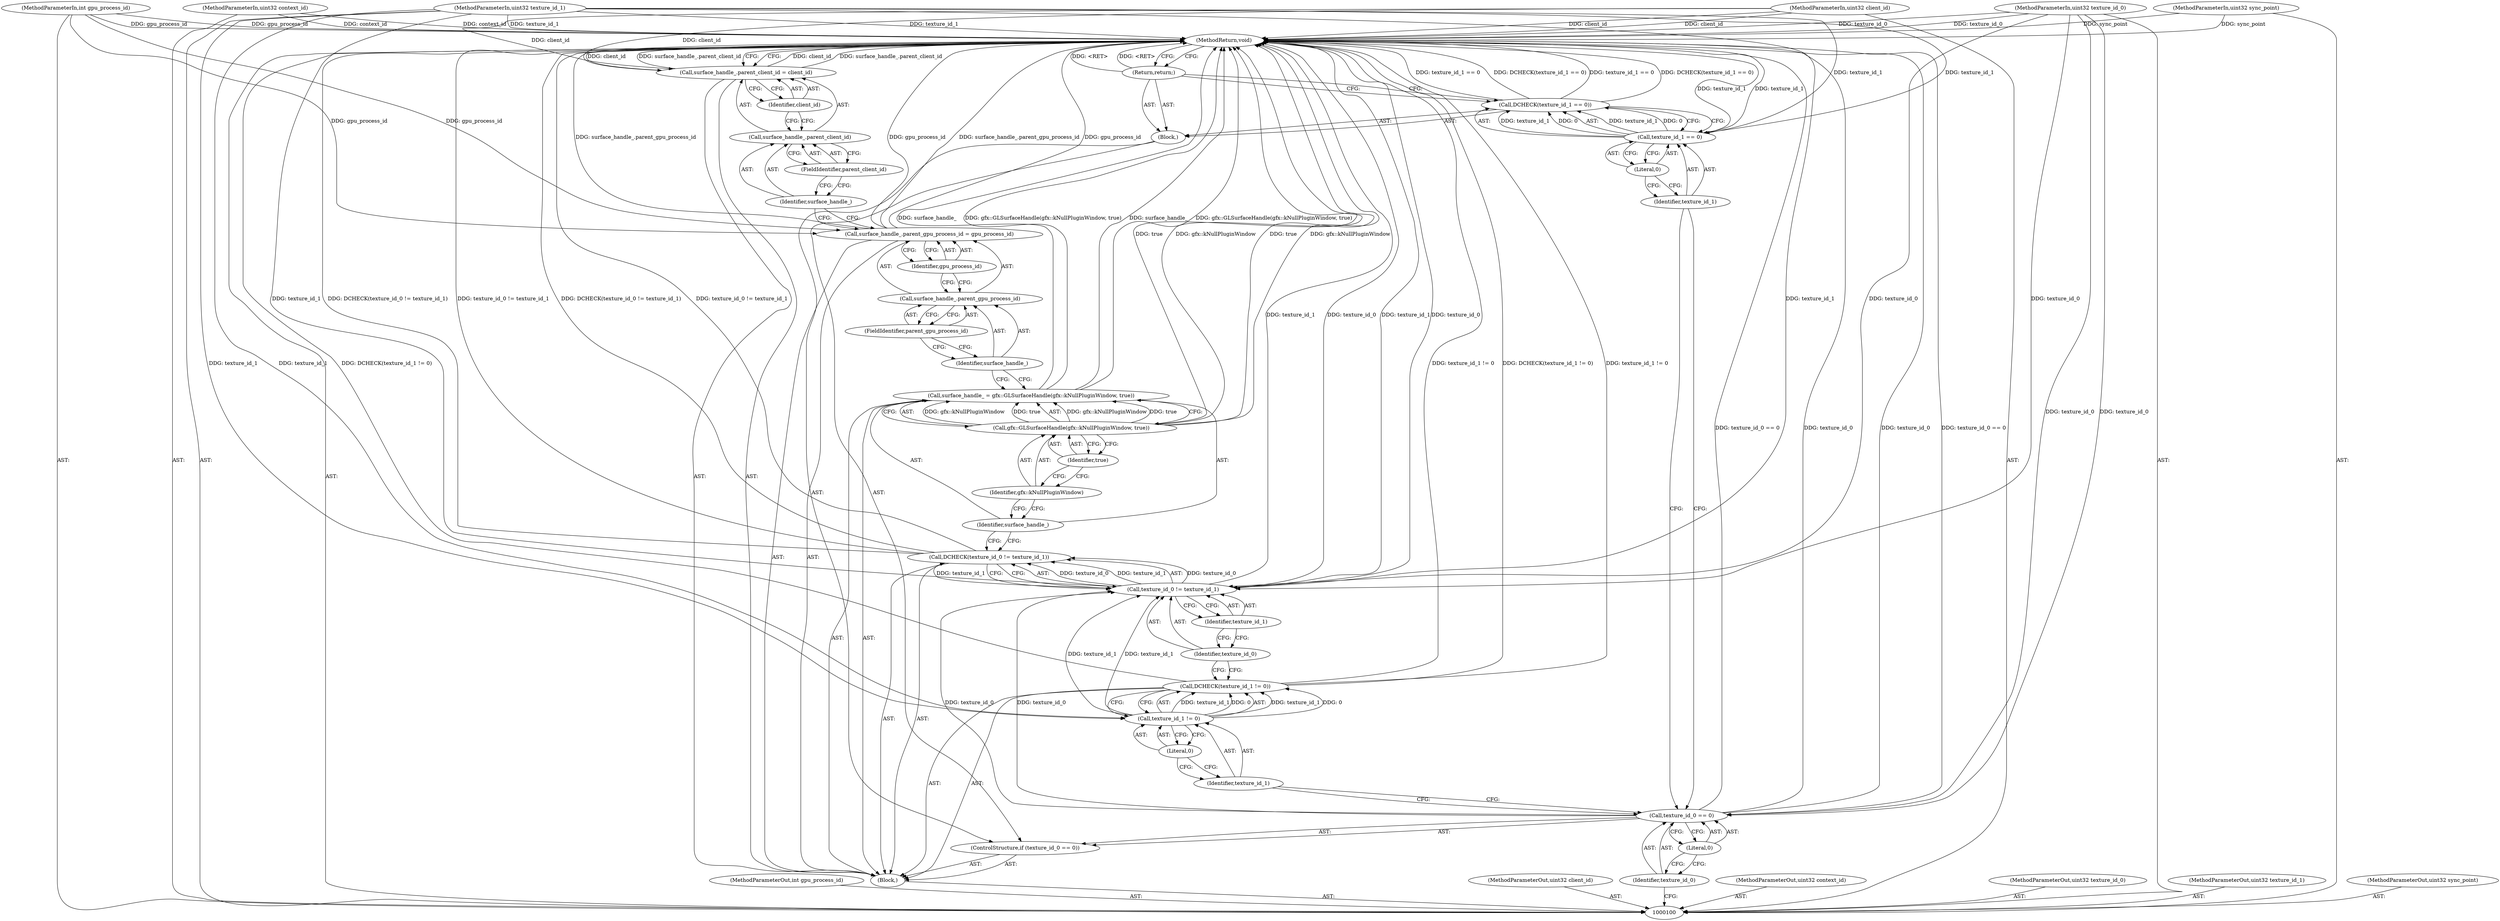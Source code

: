 digraph "0_Chrome_18d67244984a574ba2dd8779faabc0e3e34f4b76" {
"1000141" [label="(MethodReturn,void)"];
"1000101" [label="(MethodParameterIn,int gpu_process_id)"];
"1000176" [label="(MethodParameterOut,int gpu_process_id)"];
"1000118" [label="(Call,DCHECK(texture_id_1 != 0))"];
"1000121" [label="(Literal,0)"];
"1000119" [label="(Call,texture_id_1 != 0)"];
"1000120" [label="(Identifier,texture_id_1)"];
"1000122" [label="(Call,DCHECK(texture_id_0 != texture_id_1))"];
"1000125" [label="(Identifier,texture_id_1)"];
"1000123" [label="(Call,texture_id_0 != texture_id_1)"];
"1000124" [label="(Identifier,texture_id_0)"];
"1000128" [label="(Call,gfx::GLSurfaceHandle(gfx::kNullPluginWindow, true))"];
"1000126" [label="(Call,surface_handle_ = gfx::GLSurfaceHandle(gfx::kNullPluginWindow, true))"];
"1000127" [label="(Identifier,surface_handle_)"];
"1000129" [label="(Identifier,gfx::kNullPluginWindow)"];
"1000130" [label="(Identifier,true)"];
"1000134" [label="(FieldIdentifier,parent_gpu_process_id)"];
"1000131" [label="(Call,surface_handle_.parent_gpu_process_id = gpu_process_id)"];
"1000132" [label="(Call,surface_handle_.parent_gpu_process_id)"];
"1000133" [label="(Identifier,surface_handle_)"];
"1000135" [label="(Identifier,gpu_process_id)"];
"1000139" [label="(FieldIdentifier,parent_client_id)"];
"1000136" [label="(Call,surface_handle_.parent_client_id = client_id)"];
"1000137" [label="(Call,surface_handle_.parent_client_id)"];
"1000138" [label="(Identifier,surface_handle_)"];
"1000140" [label="(Identifier,client_id)"];
"1000102" [label="(MethodParameterIn,uint32 client_id)"];
"1000177" [label="(MethodParameterOut,uint32 client_id)"];
"1000103" [label="(MethodParameterIn,uint32 context_id)"];
"1000178" [label="(MethodParameterOut,uint32 context_id)"];
"1000104" [label="(MethodParameterIn,uint32 texture_id_0)"];
"1000179" [label="(MethodParameterOut,uint32 texture_id_0)"];
"1000105" [label="(MethodParameterIn,uint32 texture_id_1)"];
"1000180" [label="(MethodParameterOut,uint32 texture_id_1)"];
"1000106" [label="(MethodParameterIn,uint32 sync_point)"];
"1000181" [label="(MethodParameterOut,uint32 sync_point)"];
"1000107" [label="(Block,)"];
"1000108" [label="(ControlStructure,if (texture_id_0 == 0))"];
"1000111" [label="(Literal,0)"];
"1000112" [label="(Block,)"];
"1000109" [label="(Call,texture_id_0 == 0)"];
"1000110" [label="(Identifier,texture_id_0)"];
"1000114" [label="(Call,texture_id_1 == 0)"];
"1000115" [label="(Identifier,texture_id_1)"];
"1000116" [label="(Literal,0)"];
"1000113" [label="(Call,DCHECK(texture_id_1 == 0))"];
"1000117" [label="(Return,return;)"];
"1000141" -> "1000100"  [label="AST: "];
"1000141" -> "1000117"  [label="CFG: "];
"1000141" -> "1000136"  [label="CFG: "];
"1000117" -> "1000141"  [label="DDG: <RET>"];
"1000123" -> "1000141"  [label="DDG: texture_id_1"];
"1000123" -> "1000141"  [label="DDG: texture_id_0"];
"1000104" -> "1000141"  [label="DDG: texture_id_0"];
"1000105" -> "1000141"  [label="DDG: texture_id_1"];
"1000113" -> "1000141"  [label="DDG: texture_id_1 == 0"];
"1000113" -> "1000141"  [label="DDG: DCHECK(texture_id_1 == 0)"];
"1000136" -> "1000141"  [label="DDG: client_id"];
"1000136" -> "1000141"  [label="DDG: surface_handle_.parent_client_id"];
"1000114" -> "1000141"  [label="DDG: texture_id_1"];
"1000126" -> "1000141"  [label="DDG: surface_handle_"];
"1000126" -> "1000141"  [label="DDG: gfx::GLSurfaceHandle(gfx::kNullPluginWindow, true)"];
"1000118" -> "1000141"  [label="DDG: DCHECK(texture_id_1 != 0)"];
"1000118" -> "1000141"  [label="DDG: texture_id_1 != 0"];
"1000102" -> "1000141"  [label="DDG: client_id"];
"1000128" -> "1000141"  [label="DDG: true"];
"1000128" -> "1000141"  [label="DDG: gfx::kNullPluginWindow"];
"1000122" -> "1000141"  [label="DDG: texture_id_0 != texture_id_1"];
"1000122" -> "1000141"  [label="DDG: DCHECK(texture_id_0 != texture_id_1)"];
"1000131" -> "1000141"  [label="DDG: surface_handle_.parent_gpu_process_id"];
"1000131" -> "1000141"  [label="DDG: gpu_process_id"];
"1000103" -> "1000141"  [label="DDG: context_id"];
"1000101" -> "1000141"  [label="DDG: gpu_process_id"];
"1000109" -> "1000141"  [label="DDG: texture_id_0"];
"1000109" -> "1000141"  [label="DDG: texture_id_0 == 0"];
"1000106" -> "1000141"  [label="DDG: sync_point"];
"1000101" -> "1000100"  [label="AST: "];
"1000101" -> "1000141"  [label="DDG: gpu_process_id"];
"1000101" -> "1000131"  [label="DDG: gpu_process_id"];
"1000176" -> "1000100"  [label="AST: "];
"1000118" -> "1000107"  [label="AST: "];
"1000118" -> "1000119"  [label="CFG: "];
"1000119" -> "1000118"  [label="AST: "];
"1000124" -> "1000118"  [label="CFG: "];
"1000118" -> "1000141"  [label="DDG: DCHECK(texture_id_1 != 0)"];
"1000118" -> "1000141"  [label="DDG: texture_id_1 != 0"];
"1000119" -> "1000118"  [label="DDG: texture_id_1"];
"1000119" -> "1000118"  [label="DDG: 0"];
"1000121" -> "1000119"  [label="AST: "];
"1000121" -> "1000120"  [label="CFG: "];
"1000119" -> "1000121"  [label="CFG: "];
"1000119" -> "1000118"  [label="AST: "];
"1000119" -> "1000121"  [label="CFG: "];
"1000120" -> "1000119"  [label="AST: "];
"1000121" -> "1000119"  [label="AST: "];
"1000118" -> "1000119"  [label="CFG: "];
"1000119" -> "1000118"  [label="DDG: texture_id_1"];
"1000119" -> "1000118"  [label="DDG: 0"];
"1000105" -> "1000119"  [label="DDG: texture_id_1"];
"1000119" -> "1000123"  [label="DDG: texture_id_1"];
"1000120" -> "1000119"  [label="AST: "];
"1000120" -> "1000109"  [label="CFG: "];
"1000121" -> "1000120"  [label="CFG: "];
"1000122" -> "1000107"  [label="AST: "];
"1000122" -> "1000123"  [label="CFG: "];
"1000123" -> "1000122"  [label="AST: "];
"1000127" -> "1000122"  [label="CFG: "];
"1000122" -> "1000141"  [label="DDG: texture_id_0 != texture_id_1"];
"1000122" -> "1000141"  [label="DDG: DCHECK(texture_id_0 != texture_id_1)"];
"1000123" -> "1000122"  [label="DDG: texture_id_0"];
"1000123" -> "1000122"  [label="DDG: texture_id_1"];
"1000125" -> "1000123"  [label="AST: "];
"1000125" -> "1000124"  [label="CFG: "];
"1000123" -> "1000125"  [label="CFG: "];
"1000123" -> "1000122"  [label="AST: "];
"1000123" -> "1000125"  [label="CFG: "];
"1000124" -> "1000123"  [label="AST: "];
"1000125" -> "1000123"  [label="AST: "];
"1000122" -> "1000123"  [label="CFG: "];
"1000123" -> "1000141"  [label="DDG: texture_id_1"];
"1000123" -> "1000141"  [label="DDG: texture_id_0"];
"1000123" -> "1000122"  [label="DDG: texture_id_0"];
"1000123" -> "1000122"  [label="DDG: texture_id_1"];
"1000109" -> "1000123"  [label="DDG: texture_id_0"];
"1000104" -> "1000123"  [label="DDG: texture_id_0"];
"1000119" -> "1000123"  [label="DDG: texture_id_1"];
"1000105" -> "1000123"  [label="DDG: texture_id_1"];
"1000124" -> "1000123"  [label="AST: "];
"1000124" -> "1000118"  [label="CFG: "];
"1000125" -> "1000124"  [label="CFG: "];
"1000128" -> "1000126"  [label="AST: "];
"1000128" -> "1000130"  [label="CFG: "];
"1000129" -> "1000128"  [label="AST: "];
"1000130" -> "1000128"  [label="AST: "];
"1000126" -> "1000128"  [label="CFG: "];
"1000128" -> "1000141"  [label="DDG: true"];
"1000128" -> "1000141"  [label="DDG: gfx::kNullPluginWindow"];
"1000128" -> "1000126"  [label="DDG: gfx::kNullPluginWindow"];
"1000128" -> "1000126"  [label="DDG: true"];
"1000126" -> "1000107"  [label="AST: "];
"1000126" -> "1000128"  [label="CFG: "];
"1000127" -> "1000126"  [label="AST: "];
"1000128" -> "1000126"  [label="AST: "];
"1000133" -> "1000126"  [label="CFG: "];
"1000126" -> "1000141"  [label="DDG: surface_handle_"];
"1000126" -> "1000141"  [label="DDG: gfx::GLSurfaceHandle(gfx::kNullPluginWindow, true)"];
"1000128" -> "1000126"  [label="DDG: gfx::kNullPluginWindow"];
"1000128" -> "1000126"  [label="DDG: true"];
"1000127" -> "1000126"  [label="AST: "];
"1000127" -> "1000122"  [label="CFG: "];
"1000129" -> "1000127"  [label="CFG: "];
"1000129" -> "1000128"  [label="AST: "];
"1000129" -> "1000127"  [label="CFG: "];
"1000130" -> "1000129"  [label="CFG: "];
"1000130" -> "1000128"  [label="AST: "];
"1000130" -> "1000129"  [label="CFG: "];
"1000128" -> "1000130"  [label="CFG: "];
"1000134" -> "1000132"  [label="AST: "];
"1000134" -> "1000133"  [label="CFG: "];
"1000132" -> "1000134"  [label="CFG: "];
"1000131" -> "1000107"  [label="AST: "];
"1000131" -> "1000135"  [label="CFG: "];
"1000132" -> "1000131"  [label="AST: "];
"1000135" -> "1000131"  [label="AST: "];
"1000138" -> "1000131"  [label="CFG: "];
"1000131" -> "1000141"  [label="DDG: surface_handle_.parent_gpu_process_id"];
"1000131" -> "1000141"  [label="DDG: gpu_process_id"];
"1000101" -> "1000131"  [label="DDG: gpu_process_id"];
"1000132" -> "1000131"  [label="AST: "];
"1000132" -> "1000134"  [label="CFG: "];
"1000133" -> "1000132"  [label="AST: "];
"1000134" -> "1000132"  [label="AST: "];
"1000135" -> "1000132"  [label="CFG: "];
"1000133" -> "1000132"  [label="AST: "];
"1000133" -> "1000126"  [label="CFG: "];
"1000134" -> "1000133"  [label="CFG: "];
"1000135" -> "1000131"  [label="AST: "];
"1000135" -> "1000132"  [label="CFG: "];
"1000131" -> "1000135"  [label="CFG: "];
"1000139" -> "1000137"  [label="AST: "];
"1000139" -> "1000138"  [label="CFG: "];
"1000137" -> "1000139"  [label="CFG: "];
"1000136" -> "1000107"  [label="AST: "];
"1000136" -> "1000140"  [label="CFG: "];
"1000137" -> "1000136"  [label="AST: "];
"1000140" -> "1000136"  [label="AST: "];
"1000141" -> "1000136"  [label="CFG: "];
"1000136" -> "1000141"  [label="DDG: client_id"];
"1000136" -> "1000141"  [label="DDG: surface_handle_.parent_client_id"];
"1000102" -> "1000136"  [label="DDG: client_id"];
"1000137" -> "1000136"  [label="AST: "];
"1000137" -> "1000139"  [label="CFG: "];
"1000138" -> "1000137"  [label="AST: "];
"1000139" -> "1000137"  [label="AST: "];
"1000140" -> "1000137"  [label="CFG: "];
"1000138" -> "1000137"  [label="AST: "];
"1000138" -> "1000131"  [label="CFG: "];
"1000139" -> "1000138"  [label="CFG: "];
"1000140" -> "1000136"  [label="AST: "];
"1000140" -> "1000137"  [label="CFG: "];
"1000136" -> "1000140"  [label="CFG: "];
"1000102" -> "1000100"  [label="AST: "];
"1000102" -> "1000141"  [label="DDG: client_id"];
"1000102" -> "1000136"  [label="DDG: client_id"];
"1000177" -> "1000100"  [label="AST: "];
"1000103" -> "1000100"  [label="AST: "];
"1000103" -> "1000141"  [label="DDG: context_id"];
"1000178" -> "1000100"  [label="AST: "];
"1000104" -> "1000100"  [label="AST: "];
"1000104" -> "1000141"  [label="DDG: texture_id_0"];
"1000104" -> "1000109"  [label="DDG: texture_id_0"];
"1000104" -> "1000123"  [label="DDG: texture_id_0"];
"1000179" -> "1000100"  [label="AST: "];
"1000105" -> "1000100"  [label="AST: "];
"1000105" -> "1000141"  [label="DDG: texture_id_1"];
"1000105" -> "1000114"  [label="DDG: texture_id_1"];
"1000105" -> "1000119"  [label="DDG: texture_id_1"];
"1000105" -> "1000123"  [label="DDG: texture_id_1"];
"1000180" -> "1000100"  [label="AST: "];
"1000106" -> "1000100"  [label="AST: "];
"1000106" -> "1000141"  [label="DDG: sync_point"];
"1000181" -> "1000100"  [label="AST: "];
"1000107" -> "1000100"  [label="AST: "];
"1000108" -> "1000107"  [label="AST: "];
"1000118" -> "1000107"  [label="AST: "];
"1000122" -> "1000107"  [label="AST: "];
"1000126" -> "1000107"  [label="AST: "];
"1000131" -> "1000107"  [label="AST: "];
"1000136" -> "1000107"  [label="AST: "];
"1000108" -> "1000107"  [label="AST: "];
"1000109" -> "1000108"  [label="AST: "];
"1000112" -> "1000108"  [label="AST: "];
"1000111" -> "1000109"  [label="AST: "];
"1000111" -> "1000110"  [label="CFG: "];
"1000109" -> "1000111"  [label="CFG: "];
"1000112" -> "1000108"  [label="AST: "];
"1000113" -> "1000112"  [label="AST: "];
"1000117" -> "1000112"  [label="AST: "];
"1000109" -> "1000108"  [label="AST: "];
"1000109" -> "1000111"  [label="CFG: "];
"1000110" -> "1000109"  [label="AST: "];
"1000111" -> "1000109"  [label="AST: "];
"1000115" -> "1000109"  [label="CFG: "];
"1000120" -> "1000109"  [label="CFG: "];
"1000109" -> "1000141"  [label="DDG: texture_id_0"];
"1000109" -> "1000141"  [label="DDG: texture_id_0 == 0"];
"1000104" -> "1000109"  [label="DDG: texture_id_0"];
"1000109" -> "1000123"  [label="DDG: texture_id_0"];
"1000110" -> "1000109"  [label="AST: "];
"1000110" -> "1000100"  [label="CFG: "];
"1000111" -> "1000110"  [label="CFG: "];
"1000114" -> "1000113"  [label="AST: "];
"1000114" -> "1000116"  [label="CFG: "];
"1000115" -> "1000114"  [label="AST: "];
"1000116" -> "1000114"  [label="AST: "];
"1000113" -> "1000114"  [label="CFG: "];
"1000114" -> "1000141"  [label="DDG: texture_id_1"];
"1000114" -> "1000113"  [label="DDG: texture_id_1"];
"1000114" -> "1000113"  [label="DDG: 0"];
"1000105" -> "1000114"  [label="DDG: texture_id_1"];
"1000115" -> "1000114"  [label="AST: "];
"1000115" -> "1000109"  [label="CFG: "];
"1000116" -> "1000115"  [label="CFG: "];
"1000116" -> "1000114"  [label="AST: "];
"1000116" -> "1000115"  [label="CFG: "];
"1000114" -> "1000116"  [label="CFG: "];
"1000113" -> "1000112"  [label="AST: "];
"1000113" -> "1000114"  [label="CFG: "];
"1000114" -> "1000113"  [label="AST: "];
"1000117" -> "1000113"  [label="CFG: "];
"1000113" -> "1000141"  [label="DDG: texture_id_1 == 0"];
"1000113" -> "1000141"  [label="DDG: DCHECK(texture_id_1 == 0)"];
"1000114" -> "1000113"  [label="DDG: texture_id_1"];
"1000114" -> "1000113"  [label="DDG: 0"];
"1000117" -> "1000112"  [label="AST: "];
"1000117" -> "1000113"  [label="CFG: "];
"1000141" -> "1000117"  [label="CFG: "];
"1000117" -> "1000141"  [label="DDG: <RET>"];
}
